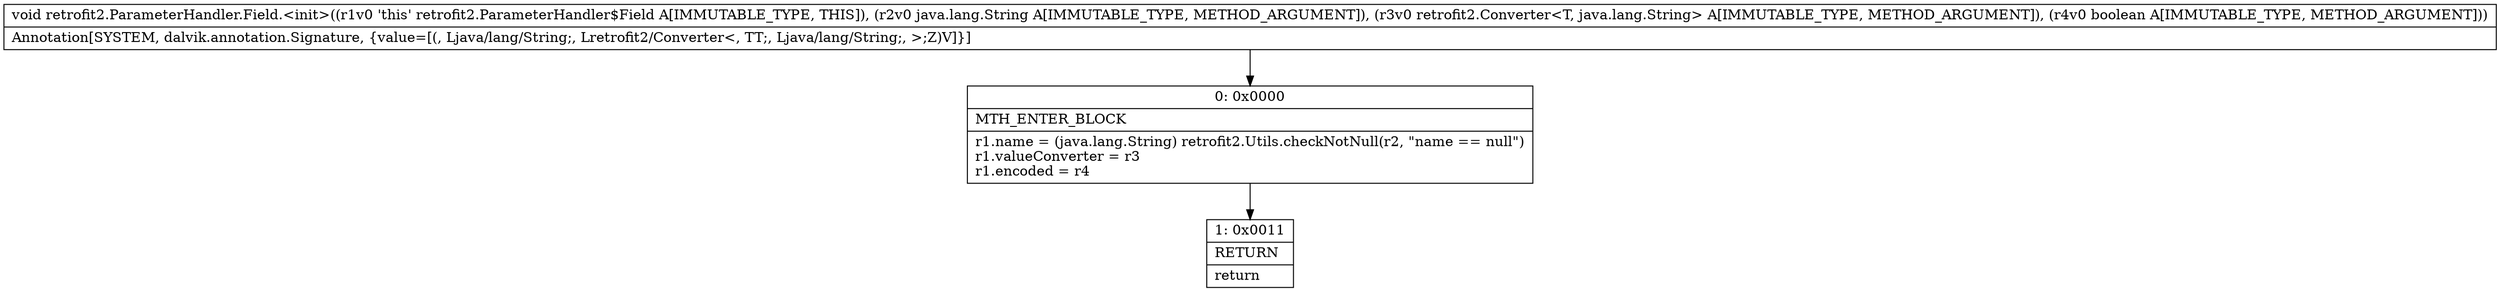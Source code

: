 digraph "CFG forretrofit2.ParameterHandler.Field.\<init\>(Ljava\/lang\/String;Lretrofit2\/Converter;Z)V" {
Node_0 [shape=record,label="{0\:\ 0x0000|MTH_ENTER_BLOCK\l|r1.name = (java.lang.String) retrofit2.Utils.checkNotNull(r2, \"name == null\")\lr1.valueConverter = r3\lr1.encoded = r4\l}"];
Node_1 [shape=record,label="{1\:\ 0x0011|RETURN\l|return\l}"];
MethodNode[shape=record,label="{void retrofit2.ParameterHandler.Field.\<init\>((r1v0 'this' retrofit2.ParameterHandler$Field A[IMMUTABLE_TYPE, THIS]), (r2v0 java.lang.String A[IMMUTABLE_TYPE, METHOD_ARGUMENT]), (r3v0 retrofit2.Converter\<T, java.lang.String\> A[IMMUTABLE_TYPE, METHOD_ARGUMENT]), (r4v0 boolean A[IMMUTABLE_TYPE, METHOD_ARGUMENT]))  | Annotation[SYSTEM, dalvik.annotation.Signature, \{value=[(, Ljava\/lang\/String;, Lretrofit2\/Converter\<, TT;, Ljava\/lang\/String;, \>;Z)V]\}]\l}"];
MethodNode -> Node_0;
Node_0 -> Node_1;
}

